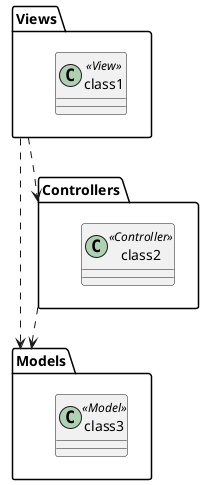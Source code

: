 @startuml
skinparam BackgroundColor transparent

Views ..> Controllers
Views .right.> Models
Controllers ..> Models

package Views
{
    class class1 <<View>>
}

package Controllers
{
    class class2 <<Controller>>
}

package Models
{
    class class3 <<Model>>
}

@enduml